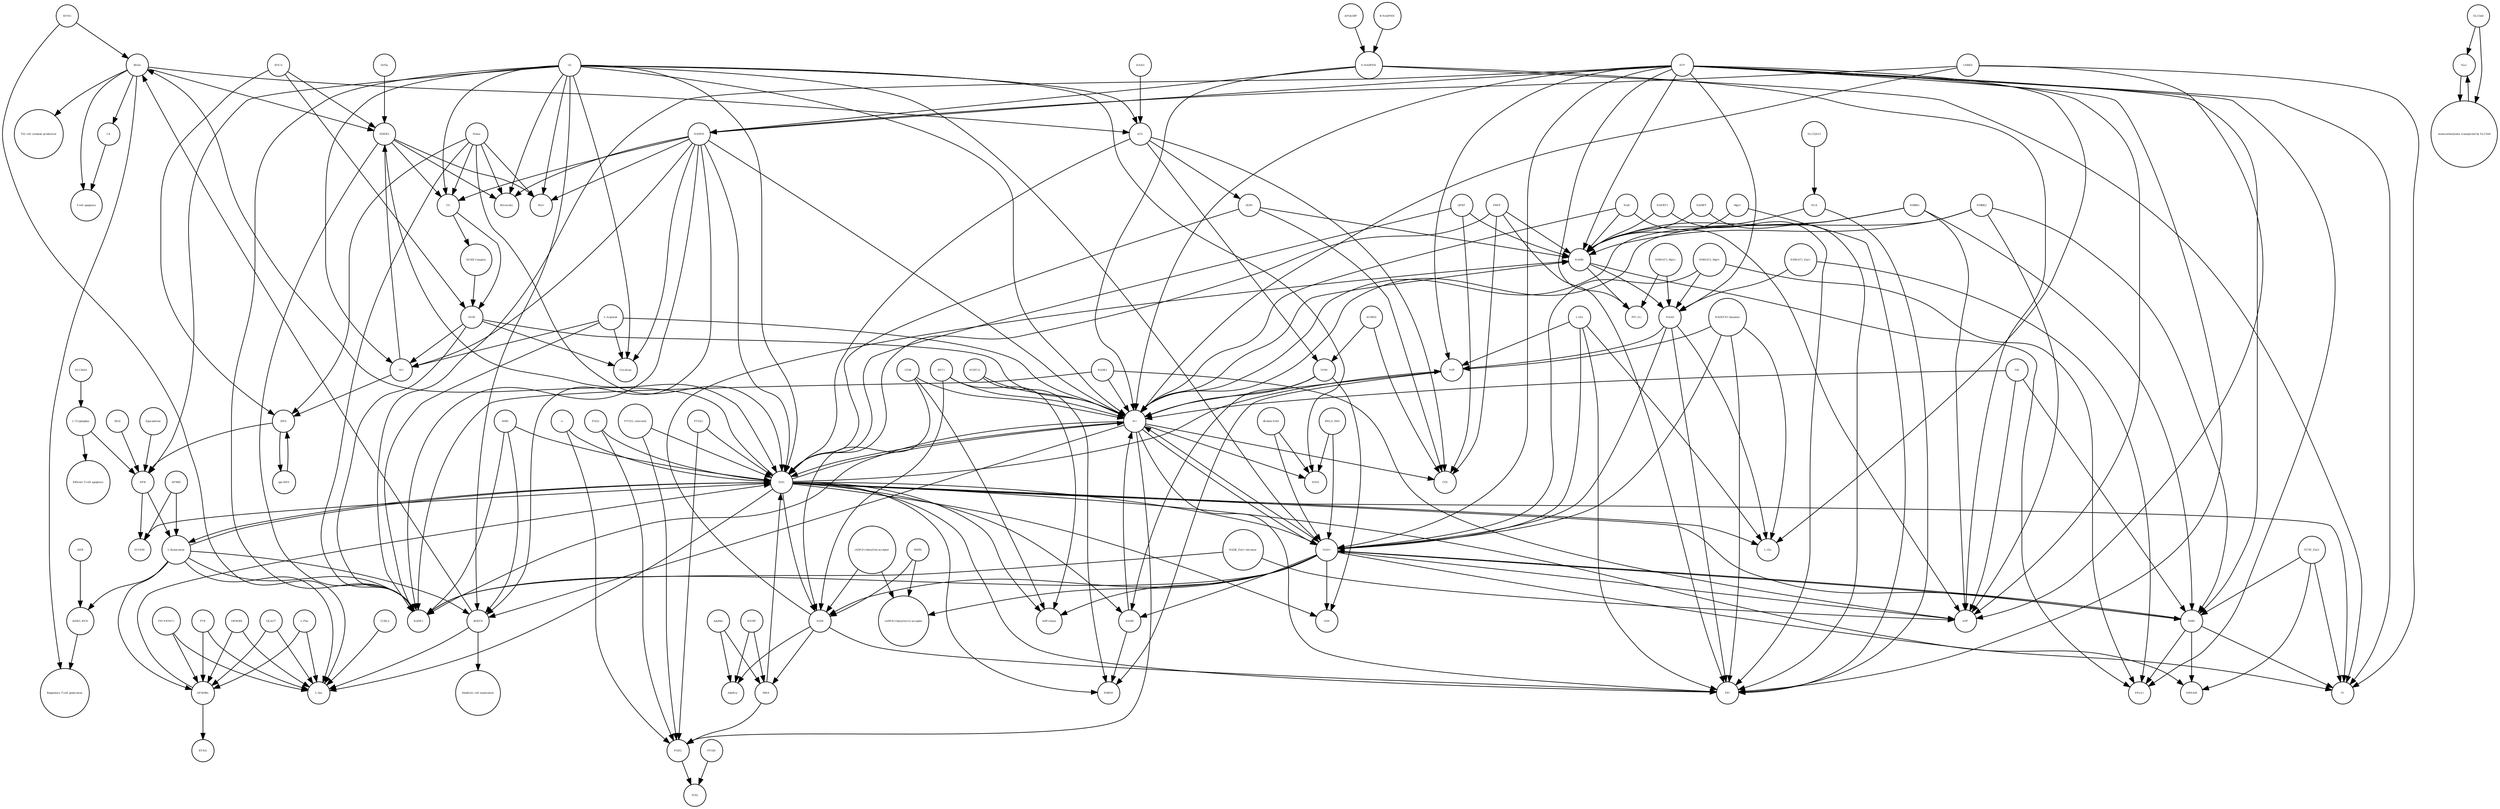 strict digraph  {
"3HAA" [annotation="urn_miriam_obo.chebi_CHEBI%3A15793", bipartite=0, cls="simple chemical", fontsize=4, label="3HAA", shape=circle];
"Regulatory T-cell generation" [annotation="urn_miriam_obo.go_GO%3A0045066", bipartite=0, cls=phenotype, fontsize=4, label="Regulatory T-cell generation", shape=circle];
"AHR/L-KYN" [annotation="", bipartite=0, cls=complex, fontsize=4, label="AHR/L-KYN", shape=circle];
"L-Tryptophan" [annotation="urn_miriam_obo.chebi_CHEBI%3A57912", bipartite=0, cls="simple chemical", fontsize=4, label="L-Tryptophan", shape=circle];
"Effector T-cell apoptosis" [annotation="urn_miriam_obo.go_GO%3A1902483", bipartite=0, cls=phenotype, fontsize=4, label="Effector T-cell apoptosis", shape=circle];
"Th1 cell cytokine production" [annotation="urn_miriam_obo.go_GO%3A0035744", bipartite=0, cls=phenotype, fontsize=4, label="Th1 cell cytokine production", shape=circle];
"T-cell apoptosis" [annotation="urn_miriam_obo.go_GO%3A0070231", bipartite=0, cls=phenotype, fontsize=4, label="T-cell apoptosis", shape=circle];
CA [annotation="", bipartite=0, cls="simple chemical", fontsize=4, label=CA, shape=circle];
"3HKYN" [annotation="urn_miriam_obo.chebi_CHEBI%3A17380", bipartite=0, cls="simple chemical", fontsize=4, label="3HKYN", shape=circle];
"Dendritic cell maturation" [annotation="urn_miriam_obo.go_GO%3A0097029", bipartite=0, cls=phenotype, fontsize=4, label="Dendritic cell maturation", shape=circle];
"Na+" [annotation="urn_miriam_obo.chebi_CHEBI%3A29101", bipartite=0, cls="simple chemical", fontsize=4, label="Na+", shape=circle];
"NADK_Zn2+ tetramer" [annotation="urn_miriam_uniprot_O95544|urn_miriam_obo.chebi_CHEBI%3A29105", bipartite=0, cls="complex multimer", fontsize=4, label="NADK_Zn2+ tetramer", shape=circle];
iNOS [annotation=urn_miriam_uniprot_P35228, bipartite=0, cls=macromolecule, fontsize=4, label=iNOS, shape=circle];
"NMNAT2_Mg2+" [annotation="urn_miriam_uniprot_Q9BZQ4|urn_miriam_obo.chebi_CHEBI%3A18420", bipartite=0, cls=complex, fontsize=4, label="NMNAT2_Mg2+", shape=circle];
"monocarboxylates transported by SLC5A8" [annotation="", bipartite=0, cls="simple chemical", fontsize=4, label="monocarboxylates transported by SLC5A8", shape=circle];
H2O2 [annotation="urn_miriam_obo.chebi_CHEBI%3A16240", bipartite=0, cls="simple chemical", fontsize=4, label=H2O2, shape=circle];
NR [annotation="urn_miriam_obo.chebi_CHEBI%3A15927", bipartite=0, cls="simple chemical", fontsize=4, label=NR, shape=circle];
APOA1BP [annotation=urn_miriam_uniprot_O95544, bipartite=0, cls="macromolecule multimer", fontsize=4, label=APOA1BP, shape=circle];
AHR [annotation=urn_miriam_uniprot_P35869, bipartite=0, cls=macromolecule, fontsize=4, label=AHR, shape=circle];
"L-Arginine" [annotation="urn_miriam_obo.chebi_CHEBI%3A16467", bipartite=0, cls="simple chemical", fontsize=4, label="L-Arginine", shape=circle];
I3LACT [annotation="urn_miriam_obo.chebi_CHEBI%3A55528", bipartite=0, cls=macromolecule, fontsize=4, label=I3LACT, shape=circle];
NUDT12 [annotation=urn_miriam_uniprot_Q9BQG2, bipartite=0, cls=macromolecule, fontsize=4, label=NUDT12, shape=circle];
PPi [annotation="urn_miriam_obo.chebi_CHEBI%3A29888", bipartite=0, cls="simple chemical", fontsize=4, label=PPi, shape=circle];
NADPH [annotation="urn_miriam_obo.chebi_CHEBI%3A16474", bipartite=0, cls="simple chemical", fontsize=4, label=NADPH, shape=circle];
ADP [annotation="urn_miriam_obo.chebi_CHEBI%3A456216", bipartite=0, cls="simple chemical", fontsize=4, label=ADP, shape=circle];
"PPi(3-)" [annotation="urn_miriam_obo.chebi_CHEBI%3A33019", bipartite=0, cls="simple chemical", fontsize=4, label="PPi(3-)", shape=circle];
ACMSD [annotation=urn_miriam_uniprot_Q8TDX5, bipartite=0, cls="macromolecule multimer", fontsize=4, label=ACMSD, shape=circle];
"L-Glu" [annotation="urn_miriam_obo.chebi_CHEBI%3A29985", bipartite=0, cls="simple chemical", fontsize=4, label="L-Glu", shape=circle];
"NT5E_Zn2+" [annotation="urn_miriam_uniprot_P21589|urn_miriam_obo.chebi_CHEBI%3A29105", bipartite=0, cls="complex multimer", fontsize=4, label="NT5E_Zn2+", shape=circle];
"S-NADPHX" [annotation="urn_miriam_obo.chebi_CHEBI%3A64084", bipartite=0, cls="simple chemical", fontsize=4, label="S-NADPHX", shape=circle];
Biliverdin [annotation="urn_miriam_obo.chebi_CHEBI%3A17033", bipartite=0, cls="simple chemical", fontsize=4, label=Biliverdin, shape=circle];
NMNH [annotation="urn_miriam_obo.chebi_CHEBI%3A74452", bipartite=0, cls="simple chemical", fontsize=4, label=NMNH, shape=circle];
"Fe2+" [annotation="urn_miriam_obo.chebi_CHEBI%3A29033", bipartite=0, cls="simple chemical", fontsize=4, label="Fe2+", shape=circle];
PGG2 [annotation="urn_miriam_obo.chebi_CHEBI%3A27647", bipartite=0, cls="simple chemical", fontsize=4, label=PGG2, shape=circle];
"PPi (3-)" [annotation="urn_miriam_obo.chebi_CHEBI%3A33019", bipartite=0, cls="simple chemical", fontsize=4, label="PPi (3-)", shape=circle];
CD38 [annotation=urn_miriam_uniprot_P28907, bipartite=0, cls=macromolecule, fontsize=4, label=CD38, shape=circle];
NFK [annotation="urn_miriam_obo.chebi_CHEBI%3A18377", bipartite=0, cls="simple chemical", fontsize=4, label=NFK, shape=circle];
"L-Phe" [annotation="urn_miriam_obo.chebi_CHEBI%3A58095", bipartite=0, cls="simple chemical", fontsize=4, label="L-Phe", shape=circle];
"PXLP-KYAT1" [annotation="urn_miriam_uniprot_Q16773|urn_miriam_obo.chebi_CHEBI%3A18405", bipartite=0, cls="complex multimer", fontsize=4, label="PXLP-KYAT1", shape=circle];
PRPP [annotation="urn_miriam_obo.chebi_CHEBI%3A17111", bipartite=0, cls="simple chemical", fontsize=4, label=PRPP, shape=circle];
BST1 [annotation=urn_miriam_uniprot_Q10588, bipartite=0, cls="macromolecule multimer", fontsize=4, label=BST1, shape=circle];
KMO [annotation=urn_miriam_uniprot_O15229, bipartite=0, cls=macromolecule, fontsize=4, label=KMO, shape=circle];
NAMN [annotation="urn_miriam_obo.chebi_CHEBI%3A15763", bipartite=0, cls="simple chemical", fontsize=4, label=NAMN, shape=circle];
SLC22A13 [annotation=urn_miriam_uniprot_Q9Y226, bipartite=0, cls=macromolecule, fontsize=4, label=SLC22A13, shape=circle];
O2 [annotation="urn_miriam_obo.chebi_CHEBI%3A15379", bipartite=0, cls="simple chemical", fontsize=4, label=O2, shape=circle];
Orf3a [annotation="urn_miriam_ncbiprotein_BCD58754|urn_miriam_uniprot_P0DTC3", bipartite=0, cls=macromolecule, fontsize=4, label=Orf3a, shape=circle];
PYR [annotation="urn_miriam_obo.chebi_CHEBI%3A15361", bipartite=0, cls="simple chemical", fontsize=4, label=PYR, shape=circle];
NNMT [annotation=urn_miriam_uniprot_P40261, bipartite=0, cls=macromolecule, fontsize=4, label=NNMT, shape=circle];
"IFN-G" [annotation=urn_miriam_uniprot_Q14609, bipartite=0, cls=macromolecule, fontsize=4, label="IFN-G", shape=circle];
AMP [annotation="urn_miriam_obo.chebi_CHEBI%3A16027", bipartite=0, cls="simple chemical", fontsize=4, label=AMP, shape=circle];
ACS [annotation="urn_miriam_obo.chebi_CHEBI%3A29044", bipartite=0, cls="simple chemical", fontsize=4, label=ACS, shape=circle];
PARPs [annotation="urn_miriam_uniprot_Q8N5Y8|urn_miriam_uniprot_Q53GL7|urn_miriam_uniprot_Q8IXQ6", bipartite=0, cls=macromolecule, fontsize=4, label=PARPs, shape=circle];
"NADP+" [annotation="urn_miriam_obo.chebi_CHEBI%3A18009", bipartite=0, cls="simple chemical", fontsize=4, label="NADP+", shape=circle];
PTCS2_celecoxib [annotation="urn_miriam_uniprot_P35354|urn_miriam_obo.chebi_CHEBI%3A41423", bipartite=0, cls=complex, fontsize=4, label=PTCS2_celecoxib, shape=circle];
"L-Kynurenine" [annotation="urn_miriam_obo.chebi_CHEBI%3A16946", bipartite=0, cls="simple chemical", fontsize=4, label="L-Kynurenine", shape=circle];
QUIN [annotation="urn_miriam_obo.chebi_CHEBI%3A16675", bipartite=0, cls="simple chemical", fontsize=4, label=QUIN, shape=circle];
NMRK1 [annotation=urn_miriam_uniprot_Q9NWW6, bipartite=0, cls=macromolecule, fontsize=4, label=NMRK1, shape=circle];
PTGS2 [annotation=urn_miriam_uniprot_P35354, bipartite=0, cls="macromolecule multimer", fontsize=4, label=PTGS2, shape=circle];
"NMNAT3_Mg2+" [annotation="urn_miriam_uniprot_Q96T66|urn_miriam_obo.chebi_CHEBI%3A18420", bipartite=0, cls="complex multimer", fontsize=4, label="NMNAT3_Mg2+", shape=circle];
"NADSYN1 hexamer" [annotation=urn_miriam_uniprot_Q6IA69, bipartite=0, cls="macromolecule multimer", fontsize=4, label="NADSYN1 hexamer", shape=circle];
HCOOH [annotation="urn_miriam_obo.chebi_CHEBI%3A30751", bipartite=0, cls="simple chemical", fontsize=4, label=HCOOH, shape=circle];
NAMPT [annotation=urn_miriam_uniprot_P43490, bipartite=0, cls=macromolecule, fontsize=4, label=NAMPT, shape=circle];
HMOX1 [annotation="", bipartite=0, cls=macromolecule, fontsize=4, label=HMOX1, shape=circle];
KYNU [annotation=urn_miriam_uniprot_Q16719, bipartite=0, cls="macromolecule multimer", fontsize=4, label=KYNU, shape=circle];
PGH2 [annotation="urn_miriam_obo.chebi_CHEBI%3A15554", bipartite=0, cls="simple chemical", fontsize=4, label=PGH2, shape=circle];
CCBL2 [annotation=urn_miriam_uniprot_Q6YP21, bipartite=0, cls="macromolecule multimer", fontsize=4, label=CCBL2, shape=circle];
H2O [annotation="urn_miriam_obo.chebi_CHEBI%3A15377", bipartite=0, cls="simple chemical", fontsize=4, label=H2O, shape=circle];
"apo-IDO1" [annotation=urn_miriam_uniprot_P14902, bipartite=0, cls=macromolecule, fontsize=4, label="apo-IDO1", shape=circle];
"NMNAT1_Zn2+" [annotation="urn_miriam_uniprot_Q9HAN9|urn_miriam_obo.chebi_CHEBI%3A29105", bipartite=0, cls="complex multimer", fontsize=4, label="NMNAT1_Zn2+", shape=circle];
NMRK2 [annotation=urn_miriam_uniprot_Q9NPI5, bipartite=0, cls=macromolecule, fontsize=4, label=NMRK2, shape=circle];
NO [annotation="urn_miriam_obo.chebi_CHEBI%3A16480", bipartite=0, cls="simple chemical", fontsize=4, label=NO, shape=circle];
"(ADP-D-ribosyl)(n+1)-acceptor" [annotation="urn_miriam_obo.chebi_CHEBI%3A133203", bipartite=0, cls="simple chemical", fontsize=4, label="(ADP-D-ribosyl)(n+1)-acceptor", shape=circle];
"dh-beta-NAD" [annotation="urn_miriam_obo.chebi_CHEBI%3A90171|urn_miriam_obo.chebi_CHEBI%3A90174", bipartite=0, cls="simple chemical", fontsize=4, label="dh-beta-NAD", shape=circle];
Citrulline [annotation="urn_miriam_obo.chebi_CHEBI%3A16349", bipartite=0, cls="simple chemical", fontsize=4, label=Citrulline, shape=circle];
"H+" [annotation="urn_miriam_obo.chebi_CHEBI%3A15378", bipartite=0, cls="simple chemical", fontsize=4, label="H+", shape=circle];
"Mg2+" [annotation="urn_miriam_obo.chebi_CHEBI%3A18420", bipartite=0, cls="simple chemical", fontsize=4, label="Mg2+", shape=circle];
PTGIS [annotation=urn_miriam_uniprot_Q16647, bipartite=0, cls=macromolecule, fontsize=4, label=PTGIS, shape=circle];
IDO1 [annotation=urn_miriam_uniprot_P14902, bipartite=0, cls=complex, fontsize=4, label=IDO1, shape=circle];
NCA [annotation="urn_miriam_obo.chebi_CHEBI%3A32544", bipartite=0, cls="simple chemical", fontsize=4, label=NCA, shape=circle];
"e-" [annotation="urn_miriam_obo.chebi_CHEBI%3A10545", bipartite=0, cls="simple chemical", fontsize=4, label="e-", shape=circle];
"L-Gln" [annotation="urn_miriam_obo.chebi_CHEBI%3A58359", bipartite=0, cls="simple chemical", fontsize=4, label="L-Gln", shape=circle];
"R-NADPHX" [annotation="urn_miriam_obo.chebi_CHEBI%3A64085", bipartite=0, cls="simple chemical", fontsize=4, label="R-NADPHX", shape=circle];
IDO2 [annotation=urn_miriam_uniprot_Q6ZQW0, bipartite=0, cls=macromolecule, fontsize=4, label=IDO2, shape=circle];
NAM [annotation="urn_miriam_obo.chebi_CHEBI%3A17154", bipartite=0, cls="simple chemical", fontsize=4, label=NAM, shape=circle];
KYNA [annotation="urn_miriam_obo.chebi_CHEBI%3A18344", bipartite=0, cls="simple chemical", fontsize=4, label=KYNA, shape=circle];
NADH [annotation="urn_miriam_obo.chebi_CHEBI%3A57945", bipartite=0, cls="simple chemical", fontsize=4, label=NADH, shape=circle];
I3PROPA [annotation="urn_miriam_obo.chebi_CHEBI%3A43580", bipartite=0, cls=macromolecule, fontsize=4, label=I3PROPA, shape=circle];
SLC5A8 [annotation=urn_miriam_uniprot_Q8N695, bipartite=0, cls=macromolecule, fontsize=4, label=SLC5A8, shape=circle];
"ADP-ribose" [annotation="urn_miriam_obo.chebi_CHEBI%3A57967", bipartite=0, cls="simple chemical", fontsize=4, label="ADP-ribose", shape=circle];
"NAD+" [annotation="urn_miriam_obo.chebi_CHEBI%3A57540", bipartite=0, cls="simple chemical", fontsize=4, label="NAD+", shape=circle];
"2AM" [annotation="urn_miriam_obo.chebi_CHEBI%3A16886", bipartite=0, cls="simple chemical", fontsize=4, label="2AM", shape=circle];
NAPRT1 [annotation=urn_miriam_uniprot_Q6XQN6, bipartite=0, cls="macromolecule multimer", fontsize=4, label=NAPRT1, shape=circle];
"L-Ala" [annotation="urn_miriam_obo.chebi_CHEBI%3A57972", bipartite=0, cls="simple chemical", fontsize=4, label="L-Ala", shape=circle];
NAAD [annotation="urn_miriam_obo.chebi_CHEBI%3A18304", bipartite=0, cls="simple chemical", fontsize=4, label=NAAD, shape=circle];
ATP [annotation="urn_miriam_obo.chebi_CHEBI%3A30616", bipartite=0, cls="simple chemical", fontsize=4, label=ATP, shape=circle];
Heme [annotation="urn_miriam_obo.chebi_CHEBI%3A30413", bipartite=0, cls="simple chemical", fontsize=4, label=Heme, shape=circle];
MNA [annotation="urn_miriam_obo.chebi_CHEBI%3A16797", bipartite=0, cls="simple chemical", fontsize=4, label=MNA, shape=circle];
HAAO [annotation=urn_miriam_uniprot_P46952, bipartite=0, cls=macromolecule, fontsize=4, label=HAAO, shape=circle];
SLC36A4 [annotation=urn_miriam_uniprot_Q6YBV0, bipartite=0, cls=macromolecule, fontsize=4, label=SLC36A4, shape=circle];
AdoMet [annotation="urn_miriam_obo.chebi_CHEBI%3A15414", bipartite=0, cls="simple chemical", fontsize=4, label=AdoMet, shape=circle];
PGI2 [annotation="urn_miriam_obo.chebi_CHEBI%3A15552", bipartite=0, cls="simple chemical", fontsize=4, label=PGI2, shape=circle];
Epacadostat [annotation="", bipartite=0, cls="simple chemical", fontsize=4, label=Epacadostat, shape=circle];
NAR [annotation="urn_miriam_obo.chebi_CHEBI%3A58527", bipartite=0, cls="simple chemical", fontsize=4, label=NAR, shape=circle];
"(ADP-D-ribosyl)(n)-acceptor" [annotation="urn_miriam_obo.chebi_CHEBI%3A133202", bipartite=0, cls="simple chemical", fontsize=4, label="(ADP-D-ribosyl)(n)-acceptor", shape=circle];
NMN [annotation="urn_miriam_obo.chebi_CHEBI%3A14649", bipartite=0, cls="simple chemical", fontsize=4, label=NMN, shape=circle];
NADK2 [annotation=urn_miriam_uniprot_Q4G0N4, bipartite=0, cls="macromolecule multimer", fontsize=4, label=NADK2, shape=circle];
RNLS_FAD [annotation="urn_miriam_uniprot_Q5VYX0|urn_miriam_obo.chebi_CHEBI%3A16238", bipartite=0, cls=complex, fontsize=4, label=RNLS_FAD, shape=circle];
QPRT [annotation=urn_miriam_uniprot_Q15274, bipartite=0, cls=macromolecule, fontsize=4, label=QPRT, shape=circle];
CO2 [annotation="urn_miriam_obo.chebi_CHEBI%3A16526", bipartite=0, cls="simple chemical", fontsize=4, label=CO2, shape=circle];
CARKD [annotation=urn_miriam_uniprot_Q8IW45, bipartite=0, cls=macromolecule, fontsize=4, label=CARKD, shape=circle];
CO [annotation="urn_miriam_obo.chebi_CHEBI%3A17245", bipartite=0, cls="simple chemical", fontsize=4, label=CO, shape=circle];
AdoHcy [annotation="urn_miriam_obo.chebi_CHEBI%3A16680", bipartite=0, cls="simple chemical", fontsize=4, label=AdoHcy, shape=circle];
NRNAM [annotation="urn_miriam_obo.chebi_CHEBI%3A15927", bipartite=0, cls="simple chemical", fontsize=4, label=NRNAM, shape=circle];
"Nf-KB Complex" [annotation="urn_miriam_uniprot_P19838|urn_miriam_uniprot_Q04206|urn_miriam_uniprot_Q00653", bipartite=0, cls=complex, fontsize=4, label="Nf-KB Complex", shape=circle];
AFMID [annotation=urn_miriam_uniprot_Q63HM1, bipartite=0, cls=macromolecule, fontsize=4, label=AFMID, shape=circle];
"AP-DOBu" [annotation="urn_miriam_obo.chebi_CHEBI%3A17442", bipartite=0, cls="simple chemical", fontsize=4, label="AP-DOBu", shape=circle];
"2AMA" [annotation="urn_miriam_obo.chebi_CHEBI%3A15745", bipartite=0, cls="simple chemical", fontsize=4, label="2AMA", shape=circle];
Pi [annotation="urn_miriam_obo.chebi_CHEBI%3A18367", bipartite=0, cls="simple chemical", fontsize=4, label=Pi, shape=circle];
"3HAA" -> "Regulatory T-cell generation"  [annotation="", interaction_type="necessary stimulation"];
"3HAA" -> "Th1 cell cytokine production"  [annotation="", interaction_type=inhibition];
"3HAA" -> "T-cell apoptosis"  [annotation="", interaction_type="logic arc"];
"3HAA" -> ACS  [annotation="", interaction_type=production];
"3HAA" -> HMOX1  [annotation="urn_miriam_pubmed_15249210|urn_miriam_pubmed_11287117|urn_miriam_pubmed_12706494", interaction_type=catalysis];
"3HAA" -> CA  [annotation="", interaction_type=production];
"AHR/L-KYN" -> "Regulatory T-cell generation"  [annotation="", interaction_type="necessary stimulation"];
"L-Tryptophan" -> "Effector T-cell apoptosis"  [annotation="", interaction_type=inhibition];
"L-Tryptophan" -> NFK  [annotation="", interaction_type=production];
CA -> "T-cell apoptosis"  [annotation="", interaction_type="necessary stimulation"];
"3HKYN" -> "Dendritic cell maturation"  [annotation="", interaction_type="logic arc"];
"3HKYN" -> "3HAA"  [annotation="", interaction_type=production];
"3HKYN" -> "L-Ala"  [annotation="", interaction_type=production];
"Na+" -> "monocarboxylates transported by SLC5A8"  [annotation="", interaction_type=production];
"NADK_Zn2+ tetramer" -> "NADP+"  [annotation="", interaction_type=catalysis];
"NADK_Zn2+ tetramer" -> ADP  [annotation="", interaction_type=catalysis];
iNOS -> "NADP+"  [annotation="urn_miriam_pubmed_15249210|urn_miriam_pubmed_11463332", interaction_type=catalysis];
iNOS -> Citrulline  [annotation="urn_miriam_pubmed_15249210|urn_miriam_pubmed_11463332", interaction_type=catalysis];
iNOS -> "H+"  [annotation="urn_miriam_pubmed_15249210|urn_miriam_pubmed_11463332", interaction_type=catalysis];
iNOS -> NO  [annotation="urn_miriam_pubmed_15249210|urn_miriam_pubmed_11463332", interaction_type=catalysis];
"NMNAT2_Mg2+" -> "PPi(3-)"  [annotation="", interaction_type=catalysis];
"NMNAT2_Mg2+" -> "NAD+"  [annotation="", interaction_type=catalysis];
"NMNAT2_Mg2+" -> NAAD  [annotation="", interaction_type=catalysis];
"monocarboxylates transported by SLC5A8" -> "Na+"  [annotation="", interaction_type=production];
NR -> NMN  [annotation="", interaction_type=production];
NR -> "H+"  [annotation="", interaction_type=production];
NR -> ADP  [annotation="", interaction_type=production];
APOA1BP -> "S-NADPHX"  [annotation="", interaction_type=catalysis];
AHR -> "AHR/L-KYN"  [annotation="", interaction_type=production];
"L-Arginine" -> "NADP+"  [annotation="", interaction_type=production];
"L-Arginine" -> Citrulline  [annotation="", interaction_type=production];
"L-Arginine" -> "H+"  [annotation="", interaction_type=production];
"L-Arginine" -> NO  [annotation="", interaction_type=production];
I3LACT -> "AP-DOBu"  [annotation="", interaction_type=inhibition];
I3LACT -> "L-Ala"  [annotation="", interaction_type=inhibition];
NUDT12 -> "H+"  [annotation="", interaction_type=catalysis];
NUDT12 -> NMNH  [annotation="", interaction_type=catalysis];
NADPH -> "3HKYN"  [annotation="", interaction_type=production];
NADPH -> H2O  [annotation="", interaction_type=production];
NADPH -> "NADP+"  [annotation="", interaction_type=production];
NADPH -> NO  [annotation="", interaction_type=production];
NADPH -> Citrulline  [annotation="", interaction_type=production];
NADPH -> "H+"  [annotation="", interaction_type=production];
NADPH -> CO  [annotation="", interaction_type=production];
NADPH -> Biliverdin  [annotation="", interaction_type=production];
NADPH -> "Fe2+"  [annotation="", interaction_type=production];
ACMSD -> "2AMA"  [annotation="", interaction_type=catalysis];
ACMSD -> CO2  [annotation="", interaction_type=catalysis];
"NT5E_Zn2+" -> Pi  [annotation="", interaction_type=catalysis];
"NT5E_Zn2+" -> NRNAM  [annotation="", interaction_type=catalysis];
"NT5E_Zn2+" -> NMN  [annotation="", interaction_type=catalysis];
"S-NADPHX" -> ADP  [annotation="", interaction_type=production];
"S-NADPHX" -> "H+"  [annotation="", interaction_type=production];
"S-NADPHX" -> NADPH  [annotation="", interaction_type=production];
"S-NADPHX" -> Pi  [annotation="", interaction_type=production];
PGG2 -> PGH2  [annotation="", interaction_type=production];
PGG2 -> H2O  [annotation="", interaction_type=production];
CD38 -> "H+"  [annotation="", interaction_type=catalysis];
CD38 -> "ADP-ribose"  [annotation="", interaction_type=catalysis];
CD38 -> NAM  [annotation="", interaction_type=catalysis];
NFK -> HCOOH  [annotation="", interaction_type=production];
NFK -> "L-Kynurenine"  [annotation="", interaction_type=production];
"L-Phe" -> "AP-DOBu"  [annotation="", interaction_type=inhibition];
"L-Phe" -> "L-Ala"  [annotation="", interaction_type=inhibition];
"PXLP-KYAT1" -> "AP-DOBu"  [annotation="", interaction_type=catalysis];
"PXLP-KYAT1" -> "L-Ala"  [annotation="", interaction_type=catalysis];
PRPP -> H2O  [annotation="", interaction_type=production];
PRPP -> CO2  [annotation="", interaction_type=production];
PRPP -> NAMN  [annotation="", interaction_type=production];
PRPP -> PPi  [annotation="", interaction_type=production];
BST1 -> "H+"  [annotation="", interaction_type=catalysis];
BST1 -> "ADP-ribose"  [annotation="", interaction_type=catalysis];
BST1 -> NAM  [annotation="", interaction_type=catalysis];
KMO -> "NADP+"  [annotation="", interaction_type=catalysis];
KMO -> "3HKYN"  [annotation="", interaction_type=catalysis];
KMO -> H2O  [annotation="", interaction_type=catalysis];
NAMN -> NAAD  [annotation="", interaction_type=production];
NAMN -> "PPi(3-)"  [annotation="", interaction_type=production];
NAMN -> "PPi (3-)"  [annotation="", interaction_type=production];
SLC22A13 -> NCA  [annotation="", interaction_type=catalysis];
O2 -> NFK  [annotation="", interaction_type=production];
O2 -> H2O2  [annotation="", interaction_type=production];
O2 -> "NAD+"  [annotation="", interaction_type=production];
O2 -> "3HKYN"  [annotation="", interaction_type=production];
O2 -> H2O  [annotation="", interaction_type=production];
O2 -> "NADP+"  [annotation="", interaction_type=production];
O2 -> ACS  [annotation="", interaction_type=production];
O2 -> CO  [annotation="", interaction_type=production];
O2 -> Biliverdin  [annotation="", interaction_type=production];
O2 -> "Fe2+"  [annotation="", interaction_type=production];
O2 -> NO  [annotation="", interaction_type=production];
O2 -> Citrulline  [annotation="", interaction_type=production];
O2 -> "H+"  [annotation="", interaction_type=production];
Orf3a -> HMOX1  [annotation="urn_miriam_doi_10.1101%2F2020.03.22.002386|urn_miriam_taxonomy_2697049", interaction_type=modulation];
PYR -> "AP-DOBu"  [annotation="", interaction_type=production];
PYR -> "L-Ala"  [annotation="", interaction_type=production];
NNMT -> AdoHcy  [annotation="", interaction_type=catalysis];
NNMT -> MNA  [annotation="", interaction_type=catalysis];
"IFN-G" -> IDO1  [annotation="urn_miriam_pubmed_23476103|urn_miriam_pubmed_15249210|urn_miriam_pubmed_9126284", interaction_type=catalysis];
"IFN-G" -> HMOX1  [annotation="urn_miriam_pubmed_15249210|urn_miriam_pubmed_11287117|urn_miriam_pubmed_12706494", interaction_type=catalysis];
"IFN-G" -> iNOS  [annotation="urn_miriam_pubmed_9126284|urn_miriam_pubmed_15249210", interaction_type=catalysis];
AMP -> "H+"  [annotation="", interaction_type=production];
AMP -> NMNH  [annotation="", interaction_type=production];
ACS -> "2AMA"  [annotation="", interaction_type=production];
ACS -> CO2  [annotation="", interaction_type=production];
ACS -> H2O  [annotation="", interaction_type=production];
ACS -> QUIN  [annotation="", interaction_type=production];
PARPs -> "(ADP-D-ribosyl)(n+1)-acceptor"  [annotation="", interaction_type=catalysis];
PARPs -> NAM  [annotation="", interaction_type=catalysis];
PTCS2_celecoxib -> PGH2  [annotation="", interaction_type=inhibition];
PTCS2_celecoxib -> H2O  [annotation="", interaction_type=inhibition];
"L-Kynurenine" -> "L-Ala"  [annotation="", interaction_type=production];
"L-Kynurenine" -> "AP-DOBu"  [annotation="", interaction_type=production];
"L-Kynurenine" -> "3HKYN"  [annotation="", interaction_type=production];
"L-Kynurenine" -> H2O  [annotation="", interaction_type=production];
"L-Kynurenine" -> "NADP+"  [annotation="", interaction_type=production];
"L-Kynurenine" -> "AHR/L-KYN"  [annotation="", interaction_type=production];
QUIN -> H2O  [annotation="", interaction_type=production];
QUIN -> CO2  [annotation="", interaction_type=production];
QUIN -> NAMN  [annotation="", interaction_type=production];
NMRK1 -> ADP  [annotation="", interaction_type=catalysis];
NMRK1 -> "H+"  [annotation="", interaction_type=catalysis];
NMRK1 -> NAMN  [annotation="", interaction_type=catalysis];
NMRK1 -> NMN  [annotation="", interaction_type=catalysis];
PTGS2 -> PGH2  [annotation="", interaction_type=catalysis];
PTGS2 -> H2O  [annotation="", interaction_type=catalysis];
"NMNAT3_Mg2+" -> NAAD  [annotation="", interaction_type=catalysis];
"NMNAT3_Mg2+" -> "PPi (3-)"  [annotation="", interaction_type=catalysis];
"NADSYN1 hexamer" -> PPi  [annotation="", interaction_type=catalysis];
"NADSYN1 hexamer" -> "NAD+"  [annotation="", interaction_type=catalysis];
"NADSYN1 hexamer" -> "L-Glu"  [annotation="", interaction_type=catalysis];
"NADSYN1 hexamer" -> AMP  [annotation="", interaction_type=catalysis];
NAMPT -> PPi  [annotation="", interaction_type=catalysis];
NAMPT -> NAMN  [annotation="", interaction_type=catalysis];
HMOX1 -> H2O  [annotation="", interaction_type=catalysis];
HMOX1 -> CO  [annotation="", interaction_type=catalysis];
HMOX1 -> Biliverdin  [annotation="", interaction_type=catalysis];
HMOX1 -> "NADP+"  [annotation="", interaction_type=catalysis];
HMOX1 -> "Fe2+"  [annotation="", interaction_type=catalysis];
KYNU -> "3HAA"  [annotation="", interaction_type=catalysis];
KYNU -> "L-Ala"  [annotation="", interaction_type=catalysis];
PGH2 -> PGI2  [annotation="", interaction_type=production];
CCBL2 -> "L-Ala"  [annotation="", interaction_type=catalysis];
H2O -> HCOOH  [annotation="", interaction_type=production];
H2O -> "L-Kynurenine"  [annotation="", interaction_type=production];
H2O -> NAM  [annotation="", interaction_type=production];
H2O -> "H+"  [annotation="", interaction_type=production];
H2O -> "ADP-ribose"  [annotation="", interaction_type=production];
H2O -> "L-Ala"  [annotation="", interaction_type=production];
H2O -> "3HAA"  [annotation="", interaction_type=production];
H2O -> NMNH  [annotation="", interaction_type=production];
H2O -> NRNAM  [annotation="", interaction_type=production];
H2O -> Pi  [annotation="", interaction_type=production];
H2O -> "L-Glu"  [annotation="", interaction_type=production];
H2O -> AMP  [annotation="", interaction_type=production];
H2O -> PPi  [annotation="", interaction_type=production];
H2O -> "NAD+"  [annotation="", interaction_type=production];
H2O -> NMN  [annotation="", interaction_type=production];
H2O -> NADH  [annotation="", interaction_type=production];
H2O -> "2AM"  [annotation="", interaction_type=production];
"apo-IDO1" -> IDO1  [annotation="", interaction_type=production];
"NMNAT1_Zn2+" -> NAAD  [annotation="", interaction_type=catalysis];
"NMNAT1_Zn2+" -> "PPi(3-)"  [annotation="", interaction_type=catalysis];
NMRK2 -> ADP  [annotation="", interaction_type=catalysis];
NMRK2 -> "H+"  [annotation="", interaction_type=catalysis];
NMRK2 -> NAMN  [annotation="", interaction_type=catalysis];
NMRK2 -> NMN  [annotation="", interaction_type=catalysis];
NO -> IDO1  [annotation="urn_miriam_pubmed_23476103|urn_miriam_pubmed_15249210|urn_miriam_pubmed_9126284", interaction_type=inhibition];
NO -> HMOX1  [annotation="urn_miriam_pubmed_15249210|urn_miriam_pubmed_11287117|urn_miriam_pubmed_12706494", interaction_type=catalysis];
"dh-beta-NAD" -> H2O2  [annotation="", interaction_type=production];
"dh-beta-NAD" -> "NAD+"  [annotation="", interaction_type=production];
"H+" -> H2O2  [annotation="", interaction_type=production];
"H+" -> "NAD+"  [annotation="", interaction_type=production];
"H+" -> "3HKYN"  [annotation="", interaction_type=production];
"H+" -> H2O  [annotation="", interaction_type=production];
"H+" -> "NADP+"  [annotation="", interaction_type=production];
"H+" -> CO2  [annotation="", interaction_type=production];
"H+" -> NAMN  [annotation="", interaction_type=production];
"H+" -> PGH2  [annotation="", interaction_type=production];
"H+" -> PPi  [annotation="", interaction_type=production];
"Mg2+" -> PPi  [annotation="", interaction_type=stimulation];
"Mg2+" -> NAMN  [annotation="", interaction_type=stimulation];
PTGIS -> PGI2  [annotation="", interaction_type=catalysis];
IDO1 -> NFK  [annotation="urn_miriam_pubmed_29531094|urn_miriam_pubmed_28523098|urn_miriam_pubmed_30338242|urn_miriam_pubmed_32292563", interaction_type=catalysis];
IDO1 -> "apo-IDO1"  [annotation="", interaction_type=production];
NCA -> PPi  [annotation="", interaction_type=production];
NCA -> NAMN  [annotation="", interaction_type=production];
"e-" -> PGH2  [annotation="", interaction_type=production];
"e-" -> H2O  [annotation="", interaction_type=production];
"L-Gln" -> PPi  [annotation="", interaction_type=production];
"L-Gln" -> "NAD+"  [annotation="", interaction_type=production];
"L-Gln" -> "L-Glu"  [annotation="", interaction_type=production];
"L-Gln" -> AMP  [annotation="", interaction_type=production];
"R-NADPHX" -> "S-NADPHX"  [annotation="", interaction_type=production];
IDO2 -> NFK  [annotation="", interaction_type=catalysis];
NAM -> AdoHcy  [annotation="", interaction_type=production];
NAM -> MNA  [annotation="", interaction_type=production];
NAM -> PPi  [annotation="", interaction_type=production];
NAM -> NAMN  [annotation="", interaction_type=production];
NADH -> "H+"  [annotation="", interaction_type=production];
NADH -> NMNH  [annotation="", interaction_type=production];
I3PROPA -> "AP-DOBu"  [annotation="", interaction_type=inhibition];
I3PROPA -> "L-Ala"  [annotation="", interaction_type=inhibition];
SLC5A8 -> "Na+"  [annotation="", interaction_type=catalysis];
SLC5A8 -> "monocarboxylates transported by SLC5A8"  [annotation="", interaction_type=catalysis];
"NAD+" -> NAM  [annotation="", interaction_type=production];
"NAD+" -> "H+"  [annotation="", interaction_type=production];
"NAD+" -> "ADP-ribose"  [annotation="", interaction_type=production];
"NAD+" -> ADP  [annotation="", interaction_type=production];
"NAD+" -> "NADP+"  [annotation="", interaction_type=production];
"NAD+" -> NMN  [annotation="", interaction_type=production];
"NAD+" -> Pi  [annotation="", interaction_type=production];
"NAD+" -> "(ADP-D-ribosyl)(n+1)-acceptor"  [annotation="", interaction_type=production];
"NAD+" -> NADH  [annotation="", interaction_type=production];
"NAD+" -> "2AM"  [annotation="", interaction_type=production];
NAPRT1 -> PPi  [annotation="", interaction_type=catalysis];
NAPRT1 -> NAMN  [annotation="", interaction_type=catalysis];
NAAD -> PPi  [annotation="", interaction_type=production];
NAAD -> "NAD+"  [annotation="", interaction_type=production];
NAAD -> "L-Glu"  [annotation="", interaction_type=production];
NAAD -> AMP  [annotation="", interaction_type=production];
ATP -> ADP  [annotation="", interaction_type=production];
ATP -> "H+"  [annotation="", interaction_type=production];
ATP -> Pi  [annotation="", interaction_type=production];
ATP -> NADPH  [annotation="", interaction_type=production];
ATP -> NAAD  [annotation="", interaction_type=production];
ATP -> "PPi (3-)"  [annotation="", interaction_type=production];
ATP -> "NADP+"  [annotation="", interaction_type=production];
ATP -> NAMN  [annotation="", interaction_type=production];
ATP -> "PPi(3-)"  [annotation="", interaction_type=production];
ATP -> "NAD+"  [annotation="", interaction_type=production];
ATP -> "L-Glu"  [annotation="", interaction_type=production];
ATP -> AMP  [annotation="", interaction_type=production];
ATP -> PPi  [annotation="", interaction_type=production];
ATP -> NMN  [annotation="", interaction_type=production];
Heme -> H2O  [annotation="", interaction_type=production];
Heme -> CO  [annotation="", interaction_type=production];
Heme -> Biliverdin  [annotation="", interaction_type=production];
Heme -> "NADP+"  [annotation="", interaction_type=production];
Heme -> "Fe2+"  [annotation="", interaction_type=production];
Heme -> IDO1  [annotation="", interaction_type=production];
MNA -> PGH2  [annotation="", interaction_type=stimulation];
MNA -> H2O  [annotation="", interaction_type=stimulation];
HAAO -> ACS  [annotation="", interaction_type=catalysis];
SLC36A4 -> "L-Tryptophan"  [annotation="", interaction_type=catalysis];
AdoMet -> AdoHcy  [annotation="", interaction_type=production];
AdoMet -> MNA  [annotation="", interaction_type=production];
Epacadostat -> NFK  [annotation="urn_miriam_pubmed_29531094|urn_miriam_pubmed_28523098|urn_miriam_pubmed_30338242|urn_miriam_pubmed_32292563", interaction_type=inhibition];
NAR -> ADP  [annotation="", interaction_type=production];
NAR -> "H+"  [annotation="", interaction_type=production];
NAR -> NAMN  [annotation="", interaction_type=production];
"(ADP-D-ribosyl)(n)-acceptor" -> "(ADP-D-ribosyl)(n+1)-acceptor"  [annotation="", interaction_type=production];
"(ADP-D-ribosyl)(n)-acceptor" -> NAM  [annotation="", interaction_type=production];
NMN -> Pi  [annotation="", interaction_type=production];
NMN -> NRNAM  [annotation="", interaction_type=production];
NMN -> "PPi(3-)"  [annotation="", interaction_type=production];
NMN -> "NAD+"  [annotation="", interaction_type=production];
NADK2 -> "NADP+"  [annotation="", interaction_type=catalysis];
NADK2 -> "H+"  [annotation="", interaction_type=catalysis];
NADK2 -> ADP  [annotation="", interaction_type=catalysis];
RNLS_FAD -> H2O2  [annotation="", interaction_type=catalysis];
RNLS_FAD -> "NAD+"  [annotation="", interaction_type=catalysis];
QPRT -> H2O  [annotation="", interaction_type=catalysis];
QPRT -> CO2  [annotation="", interaction_type=catalysis];
QPRT -> NAMN  [annotation="", interaction_type=catalysis];
CARKD -> ADP  [annotation="", interaction_type=catalysis];
CARKD -> "H+"  [annotation="", interaction_type=catalysis];
CARKD -> NADPH  [annotation="", interaction_type=catalysis];
CARKD -> Pi  [annotation="", interaction_type=catalysis];
CO -> iNOS  [annotation="urn_miriam_pubmed_9126284|urn_miriam_pubmed_15249210", interaction_type=inhibition];
CO -> "Nf-KB Complex"  [annotation=urn_miriam_pubmed_15249210, interaction_type=inhibition];
"Nf-KB Complex" -> iNOS  [annotation="urn_miriam_pubmed_9126284|urn_miriam_pubmed_15249210", interaction_type=catalysis];
AFMID -> HCOOH  [annotation=urn_miriam_pubmed_29531094, interaction_type=catalysis];
AFMID -> "L-Kynurenine"  [annotation=urn_miriam_pubmed_29531094, interaction_type=catalysis];
"AP-DOBu" -> KYNA  [annotation="", interaction_type=production];
"AP-DOBu" -> H2O  [annotation="", interaction_type=production];
"2AMA" -> NADH  [annotation="", interaction_type=production];
"2AMA" -> "H+"  [annotation="", interaction_type=production];
"2AMA" -> "2AM"  [annotation="", interaction_type=production];
}
